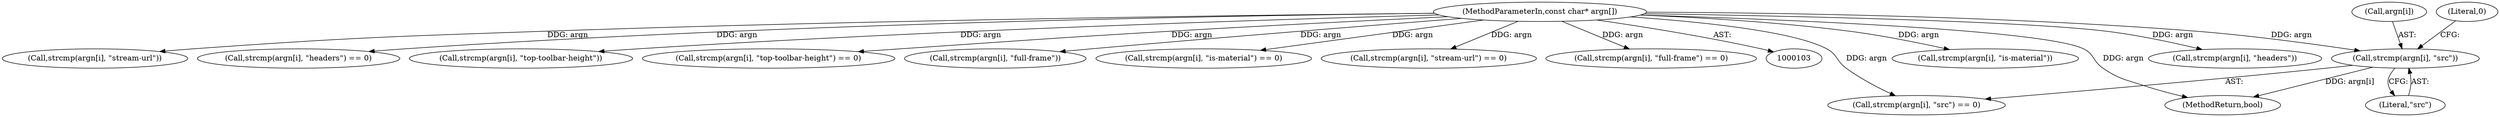 digraph "0_Chrome_fff450abc4e2fb330ba700547a8e6a7b0fb90a6e@pointer" {
"1000220" [label="(Call,strcmp(argn[i], \"src\"))"];
"1000105" [label="(MethodParameterIn,const char* argn[])"];
"1000220" [label="(Call,strcmp(argn[i], \"src\"))"];
"1000262" [label="(Call,strcmp(argn[i], \"is-material\"))"];
"1000224" [label="(Literal,\"src\")"];
"1000219" [label="(Call,strcmp(argn[i], \"src\") == 0)"];
"1000248" [label="(Call,strcmp(argn[i], \"headers\"))"];
"1000234" [label="(Call,strcmp(argn[i], \"stream-url\"))"];
"1000105" [label="(MethodParameterIn,const char* argn[])"];
"1000247" [label="(Call,strcmp(argn[i], \"headers\") == 0)"];
"1000274" [label="(Call,strcmp(argn[i], \"top-toolbar-height\"))"];
"1000221" [label="(Call,argn[i])"];
"1000273" [label="(Call,strcmp(argn[i], \"top-toolbar-height\") == 0)"];
"1000156" [label="(Call,strcmp(argn[i], \"full-frame\"))"];
"1000261" [label="(Call,strcmp(argn[i], \"is-material\") == 0)"];
"1000225" [label="(Literal,0)"];
"1000233" [label="(Call,strcmp(argn[i], \"stream-url\") == 0)"];
"1000320" [label="(MethodReturn,bool)"];
"1000155" [label="(Call,strcmp(argn[i], \"full-frame\") == 0)"];
"1000220" -> "1000219"  [label="AST: "];
"1000220" -> "1000224"  [label="CFG: "];
"1000221" -> "1000220"  [label="AST: "];
"1000224" -> "1000220"  [label="AST: "];
"1000225" -> "1000220"  [label="CFG: "];
"1000220" -> "1000320"  [label="DDG: argn[i]"];
"1000105" -> "1000220"  [label="DDG: argn"];
"1000105" -> "1000103"  [label="AST: "];
"1000105" -> "1000320"  [label="DDG: argn"];
"1000105" -> "1000155"  [label="DDG: argn"];
"1000105" -> "1000156"  [label="DDG: argn"];
"1000105" -> "1000219"  [label="DDG: argn"];
"1000105" -> "1000233"  [label="DDG: argn"];
"1000105" -> "1000234"  [label="DDG: argn"];
"1000105" -> "1000247"  [label="DDG: argn"];
"1000105" -> "1000248"  [label="DDG: argn"];
"1000105" -> "1000261"  [label="DDG: argn"];
"1000105" -> "1000262"  [label="DDG: argn"];
"1000105" -> "1000273"  [label="DDG: argn"];
"1000105" -> "1000274"  [label="DDG: argn"];
}
